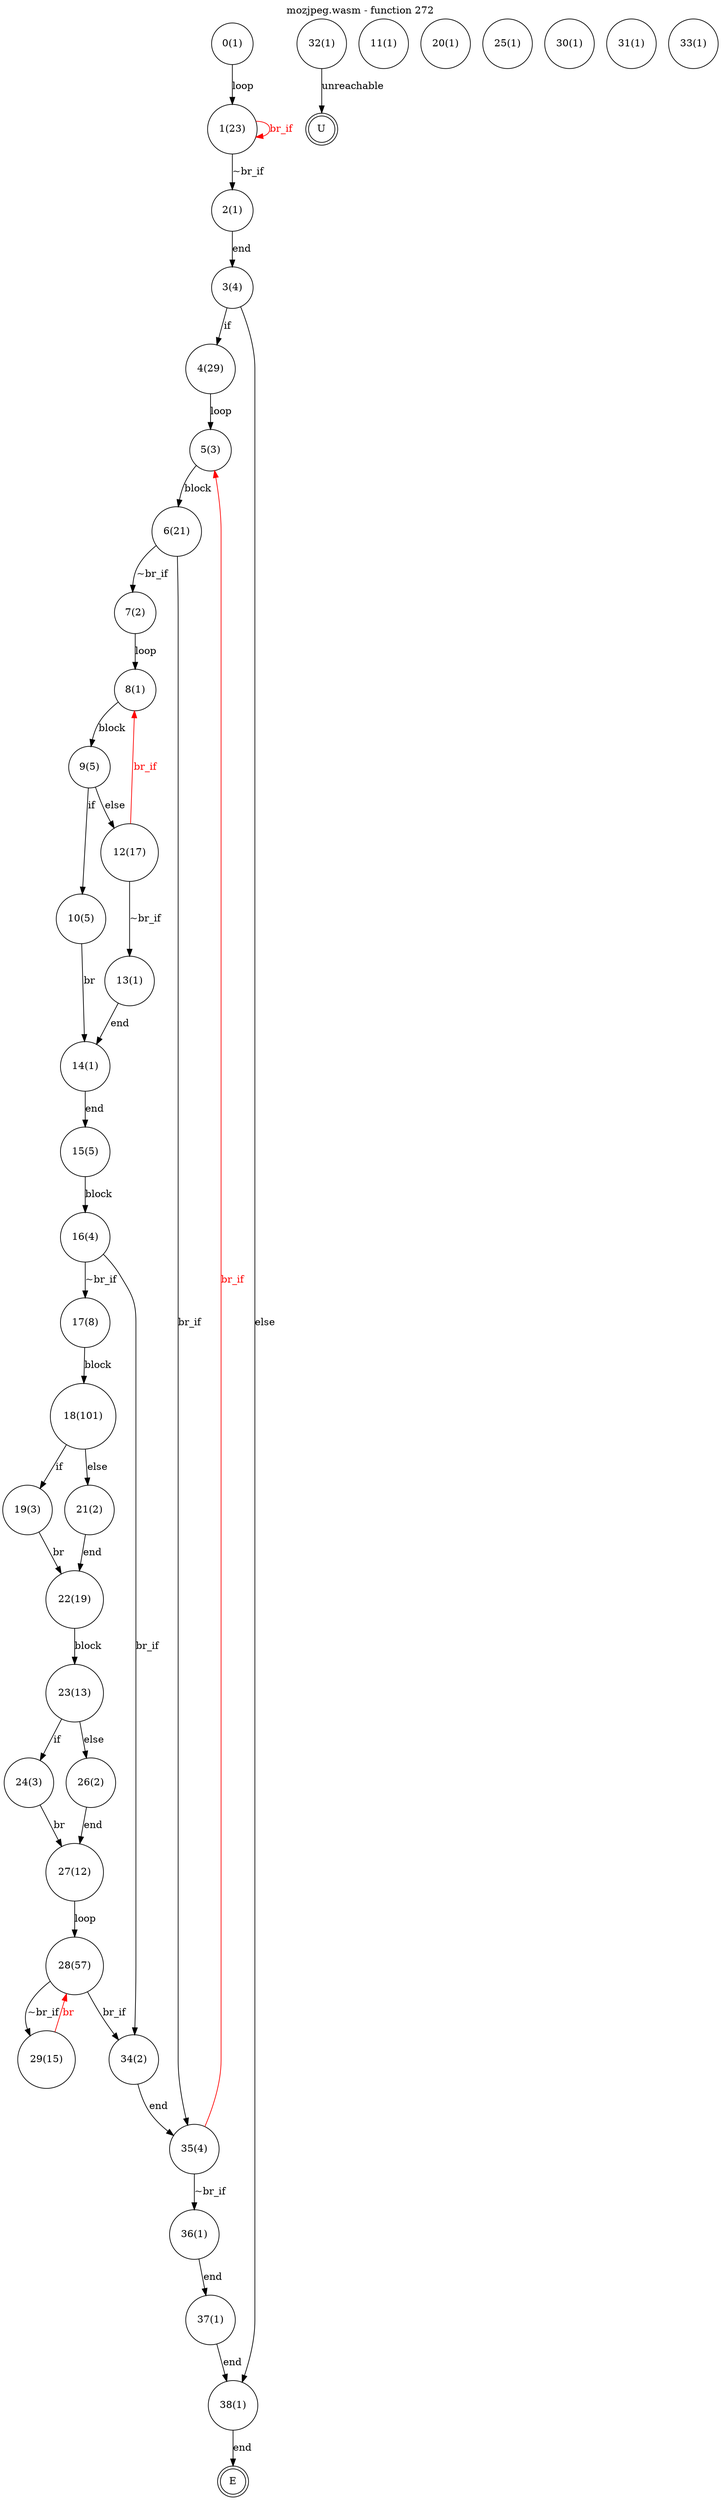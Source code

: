 digraph finite_state_machine {
    label = "mozjpeg.wasm - function 272"
    labelloc =  t
    labelfontsize = 16
    labelfontcolor = black
    labelfontname = "Helvetica"
    node [shape = doublecircle]; E U ;
node [shape=circle, fontcolor=black, style="", label="0(1)"]0
node [shape=circle, fontcolor=black, style="", label="1(23)"]1
node [shape=circle, fontcolor=black, style="", label="2(1)"]2
node [shape=circle, fontcolor=black, style="", label="3(4)"]3
node [shape=circle, fontcolor=black, style="", label="4(29)"]4
node [shape=circle, fontcolor=black, style="", label="5(3)"]5
node [shape=circle, fontcolor=black, style="", label="6(21)"]6
node [shape=circle, fontcolor=black, style="", label="7(2)"]7
node [shape=circle, fontcolor=black, style="", label="8(1)"]8
node [shape=circle, fontcolor=black, style="", label="9(5)"]9
node [shape=circle, fontcolor=black, style="", label="10(5)"]10
node [shape=circle, fontcolor=black, style="", label="11(1)"]11
node [shape=circle, fontcolor=black, style="", label="12(17)"]12
node [shape=circle, fontcolor=black, style="", label="13(1)"]13
node [shape=circle, fontcolor=black, style="", label="14(1)"]14
node [shape=circle, fontcolor=black, style="", label="15(5)"]15
node [shape=circle, fontcolor=black, style="", label="16(4)"]16
node [shape=circle, fontcolor=black, style="", label="17(8)"]17
node [shape=circle, fontcolor=black, style="", label="18(101)"]18
node [shape=circle, fontcolor=black, style="", label="19(3)"]19
node [shape=circle, fontcolor=black, style="", label="20(1)"]20
node [shape=circle, fontcolor=black, style="", label="21(2)"]21
node [shape=circle, fontcolor=black, style="", label="22(19)"]22
node [shape=circle, fontcolor=black, style="", label="23(13)"]23
node [shape=circle, fontcolor=black, style="", label="24(3)"]24
node [shape=circle, fontcolor=black, style="", label="25(1)"]25
node [shape=circle, fontcolor=black, style="", label="26(2)"]26
node [shape=circle, fontcolor=black, style="", label="27(12)"]27
node [shape=circle, fontcolor=black, style="", label="28(57)"]28
node [shape=circle, fontcolor=black, style="", label="29(15)"]29
node [shape=circle, fontcolor=black, style="", label="30(1)"]30
node [shape=circle, fontcolor=black, style="", label="31(1)"]31
node [shape=circle, fontcolor=black, style="", label="32(1)"]32
node [shape=circle, fontcolor=black, style="", label="33(1)"]33
node [shape=circle, fontcolor=black, style="", label="34(2)"]34
node [shape=circle, fontcolor=black, style="", label="35(4)"]35
node [shape=circle, fontcolor=black, style="", label="36(1)"]36
node [shape=circle, fontcolor=black, style="", label="37(1)"]37
node [shape=circle, fontcolor=black, style="", label="38(1)"]38
node [shape=circle, fontcolor=black, style="", label="E"]E
node [shape=circle, fontcolor=black, style="", label="U"]U
    0 -> 1[label="loop"];
    1 -> 2[label="~br_if"];
    1 -> 1[color="red" fontcolor="red" label="br_if"];
    2 -> 3[label="end"];
    3 -> 4[label="if"];
    3 -> 38[label="else"];
    4 -> 5[label="loop"];
    5 -> 6[label="block"];
    6 -> 7[label="~br_if"];
    6 -> 35[label="br_if"];
    7 -> 8[label="loop"];
    8 -> 9[label="block"];
    9 -> 10[label="if"];
    9 -> 12[label="else"];
    10 -> 14[label="br"];
    12 -> 13[label="~br_if"];
    12 -> 8[color="red" fontcolor="red" label="br_if"];
    13 -> 14[label="end"];
    14 -> 15[label="end"];
    15 -> 16[label="block"];
    16 -> 17[label="~br_if"];
    16 -> 34[label="br_if"];
    17 -> 18[label="block"];
    18 -> 19[label="if"];
    18 -> 21[label="else"];
    19 -> 22[label="br"];
    21 -> 22[label="end"];
    22 -> 23[label="block"];
    23 -> 24[label="if"];
    23 -> 26[label="else"];
    24 -> 27[label="br"];
    26 -> 27[label="end"];
    27 -> 28[label="loop"];
    28 -> 29[label="~br_if"];
    28 -> 34[label="br_if"];
    29 -> 28[color="red" fontcolor="red" label="br"];
    32 -> U[label="unreachable"];
    34 -> 35[label="end"];
    35 -> 36[label="~br_if"];
    35 -> 5[color="red" fontcolor="red" label="br_if"];
    36 -> 37[label="end"];
    37 -> 38[label="end"];
    38 -> E[label="end"];
}
